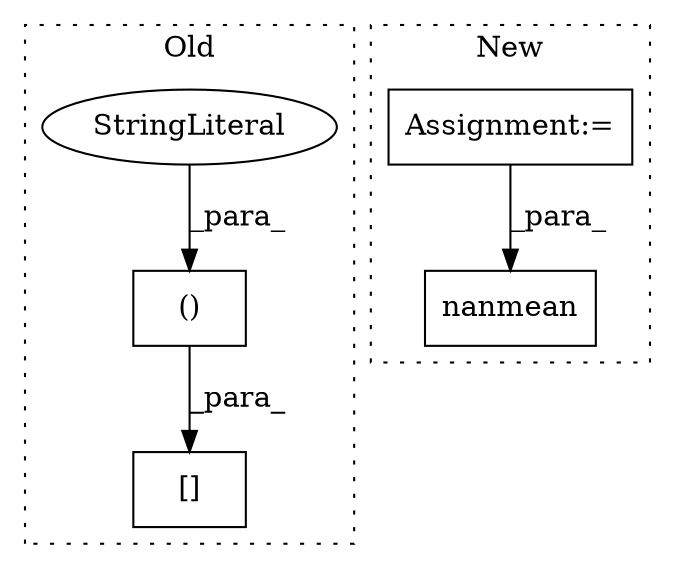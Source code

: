 digraph G {
subgraph cluster0 {
1 [label="[]" a="2" s="2680,2771" l="9,2" shape="box"];
3 [label="()" a="106" s="2689" l="82" shape="box"];
4 [label="StringLiteral" a="45" s="2689" l="16" shape="ellipse"];
label = "Old";
style="dotted";
}
subgraph cluster1 {
2 [label="nanmean" a="32" s="3078,3093" l="8,1" shape="box"];
5 [label="Assignment:=" a="7" s="2917" l="1" shape="box"];
label = "New";
style="dotted";
}
3 -> 1 [label="_para_"];
4 -> 3 [label="_para_"];
5 -> 2 [label="_para_"];
}